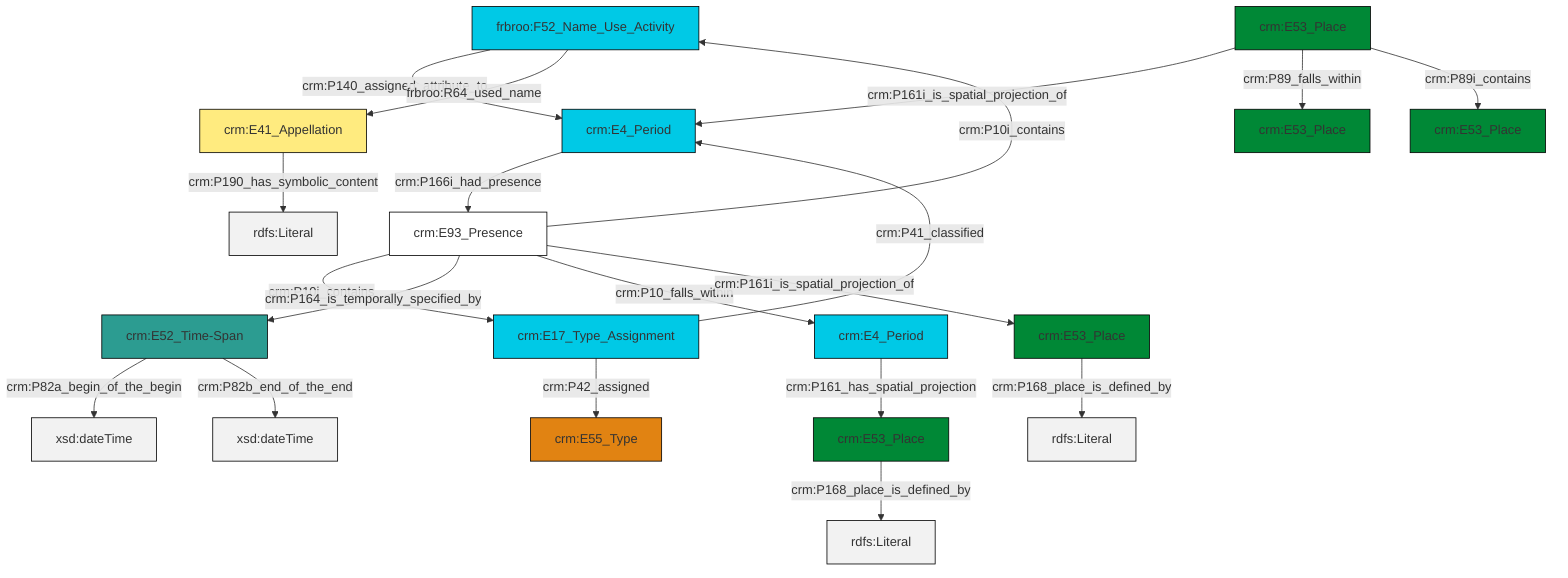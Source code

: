 graph TD
classDef Literal fill:#f2f2f2,stroke:#000000;
classDef CRM_Entity fill:#FFFFFF,stroke:#000000;
classDef Temporal_Entity fill:#00C9E6, stroke:#000000;
classDef Type fill:#E18312, stroke:#000000;
classDef Time-Span fill:#2C9C91, stroke:#000000;
classDef Appellation fill:#FFEB7F, stroke:#000000;
classDef Place fill:#008836, stroke:#000000;
classDef Persistent_Item fill:#B266B2, stroke:#000000;
classDef Conceptual_Object fill:#FFD700, stroke:#000000;
classDef Physical_Thing fill:#D2B48C, stroke:#000000;
classDef Actor fill:#f58aad, stroke:#000000;
classDef PC_Classes fill:#4ce600, stroke:#000000;
classDef Multi fill:#cccccc,stroke:#000000;

0["frbroo:F52_Name_Use_Activity"]:::Temporal_Entity -->|crm:P140_assigned_attribute_to| 1["crm:E4_Period"]:::Temporal_Entity
2["crm:E93_Presence"]:::CRM_Entity -->|crm:P10i_contains| 0["frbroo:F52_Name_Use_Activity"]:::Temporal_Entity
2["crm:E93_Presence"]:::CRM_Entity -->|crm:P10i_contains| 6["crm:E17_Type_Assignment"]:::Temporal_Entity
6["crm:E17_Type_Assignment"]:::Temporal_Entity -->|crm:P42_assigned| 7["crm:E55_Type"]:::Type
6["crm:E17_Type_Assignment"]:::Temporal_Entity -->|crm:P41_classified| 1["crm:E4_Period"]:::Temporal_Entity
10["crm:E41_Appellation"]:::Appellation -->|crm:P190_has_symbolic_content| 11[rdfs:Literal]:::Literal
12["crm:E52_Time-Span"]:::Time-Span -->|crm:P82a_begin_of_the_begin| 13[xsd:dateTime]:::Literal
4["crm:E53_Place"]:::Place -->|crm:P168_place_is_defined_by| 14[rdfs:Literal]:::Literal
2["crm:E93_Presence"]:::CRM_Entity -->|crm:P164_is_temporally_specified_by| 12["crm:E52_Time-Span"]:::Time-Span
16["crm:E53_Place"]:::Place -->|crm:P161i_is_spatial_projection_of| 1["crm:E4_Period"]:::Temporal_Entity
18["crm:E53_Place"]:::Place -->|crm:P168_place_is_defined_by| 19[rdfs:Literal]:::Literal
2["crm:E93_Presence"]:::CRM_Entity -->|crm:P10_falls_within| 20["crm:E4_Period"]:::Temporal_Entity
16["crm:E53_Place"]:::Place -->|crm:P89_falls_within| 8["crm:E53_Place"]:::Place
0["frbroo:F52_Name_Use_Activity"]:::Temporal_Entity -->|frbroo:R64_used_name| 10["crm:E41_Appellation"]:::Appellation
20["crm:E4_Period"]:::Temporal_Entity -->|crm:P161_has_spatial_projection| 4["crm:E53_Place"]:::Place
16["crm:E53_Place"]:::Place -->|crm:P89i_contains| 24["crm:E53_Place"]:::Place
12["crm:E52_Time-Span"]:::Time-Span -->|crm:P82b_end_of_the_end| 29[xsd:dateTime]:::Literal
2["crm:E93_Presence"]:::CRM_Entity -->|crm:P161i_is_spatial_projection_of| 18["crm:E53_Place"]:::Place
1["crm:E4_Period"]:::Temporal_Entity -->|crm:P166i_had_presence| 2["crm:E93_Presence"]:::CRM_Entity